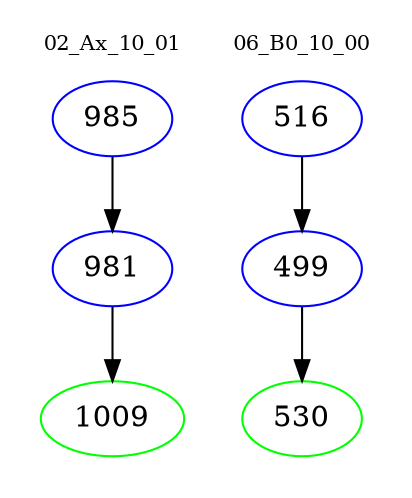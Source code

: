 digraph{
subgraph cluster_0 {
color = white
label = "02_Ax_10_01";
fontsize=10;
T0_985 [label="985", color="blue"]
T0_985 -> T0_981 [color="black"]
T0_981 [label="981", color="blue"]
T0_981 -> T0_1009 [color="black"]
T0_1009 [label="1009", color="green"]
}
subgraph cluster_1 {
color = white
label = "06_B0_10_00";
fontsize=10;
T1_516 [label="516", color="blue"]
T1_516 -> T1_499 [color="black"]
T1_499 [label="499", color="blue"]
T1_499 -> T1_530 [color="black"]
T1_530 [label="530", color="green"]
}
}

